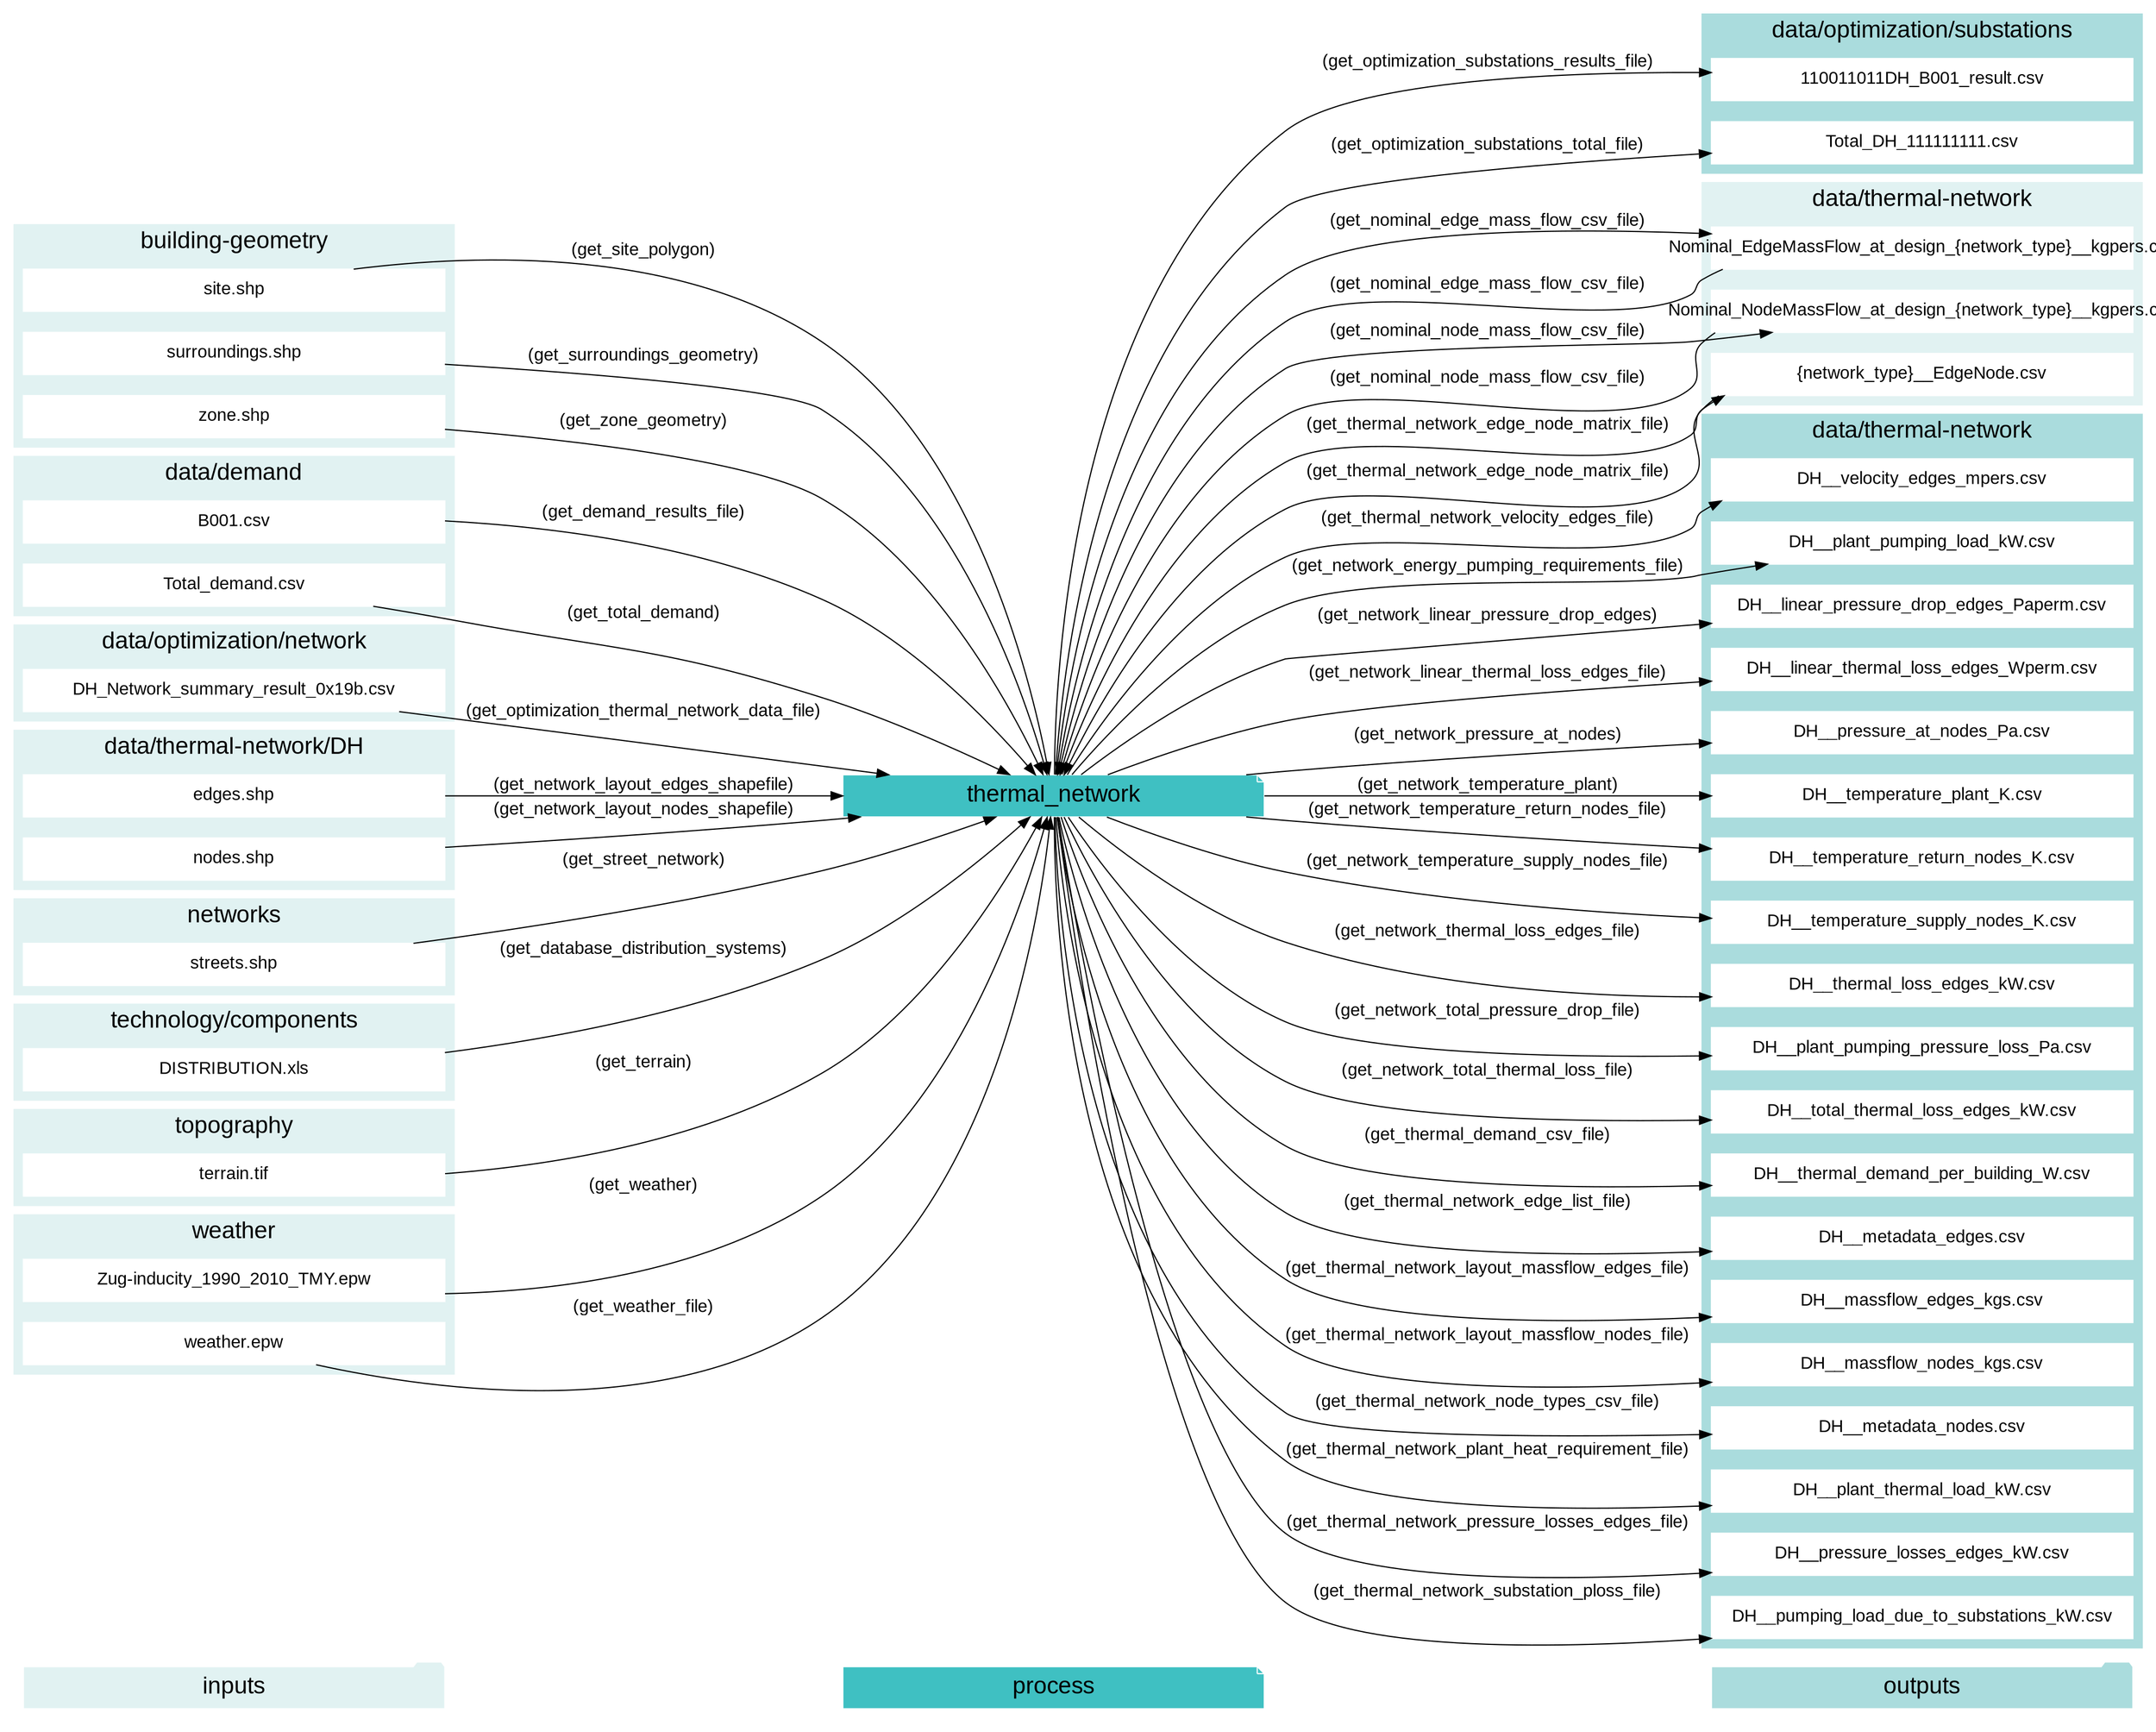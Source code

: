 digraph trace_inputlocator {
    rankdir="LR";
    graph [overlap=false, fontname=arial];
    node [shape=box, style=filled, color=white, fontsize=15, fontname=arial, fixedsize=true, width=5];
    edge [fontname=arial, fontsize = 15]
    newrank=true
    subgraph cluster_legend {
    fontsize=25
    style=invis
    "process"[style=filled, fillcolor="#3FC0C2", shape=note, fontsize=20, fontname="arial"]
    "inputs" [style=filled, shape=folder, color=white, fillcolor="#E1F2F2", fontsize=20]
    "outputs"[style=filled, shape=folder, color=white, fillcolor="#aadcdd", fontsize=20]
    "inputs"->"process"[style=invis]
    "process"->"outputs"[style=invis]
    }
    "thermal_network"[style=filled, color=white, fillcolor="#3FC0C2", shape=note, fontsize=20, fontname=arial];
    subgraph cluster_0_in {
        style = filled;
        color = "#E1F2F2";
        fontsize = 20;
        rank=same;
        label="building-geometry";
        "site.shp"
        "surroundings.shp"
        "zone.shp"
    }
    subgraph cluster_1_in {
        style = filled;
        color = "#E1F2F2";
        fontsize = 20;
        rank=same;
        label="data/demand";
        "B001.csv"
        "Total_demand.csv"
    }
    subgraph cluster_2_in {
        style = filled;
        color = "#E1F2F2";
        fontsize = 20;
        rank=same;
        label="data/optimization/network";
        "DH_Network_summary_result_0x19b.csv"
    }
    subgraph cluster_3_out {
        style = filled;
        color = "#aadcdd";
        fontsize = 20;
        rank=same;
        label="data/optimization/substations";
        "110011011DH_B001_result.csv"
        "Total_DH_111111111.csv"
    }
    subgraph cluster_4_in {
        style = filled;
        color = "#E1F2F2";
        fontsize = 20;
        rank=same;
        label="data/thermal-network";
        "Nominal_EdgeMassFlow_at_design_{network_type}__kgpers.csv"
        "Nominal_NodeMassFlow_at_design_{network_type}__kgpers.csv"
        "{network_type}__EdgeNode.csv"
    }
    subgraph cluster_4_out {
        style = filled;
        color = "#aadcdd";
        fontsize = 20;
        rank=same;
        label="data/thermal-network";
        "DH__plant_pumping_load_kW.csv"
        "DH__linear_pressure_drop_edges_Paperm.csv"
        "DH__linear_thermal_loss_edges_Wperm.csv"
        "DH__pressure_at_nodes_Pa.csv"
        "DH__temperature_plant_K.csv"
        "DH__temperature_return_nodes_K.csv"
        "DH__temperature_supply_nodes_K.csv"
        "DH__thermal_loss_edges_kW.csv"
        "DH__plant_pumping_pressure_loss_Pa.csv"
        "DH__total_thermal_loss_edges_kW.csv"
        "Nominal_EdgeMassFlow_at_design_{network_type}__kgpers.csv"
        "Nominal_NodeMassFlow_at_design_{network_type}__kgpers.csv"
        "DH__thermal_demand_per_building_W.csv"
        "DH__metadata_edges.csv"
        "{network_type}__EdgeNode.csv"
        "DH__massflow_edges_kgs.csv"
        "DH__massflow_nodes_kgs.csv"
        "DH__metadata_nodes.csv"
        "DH__plant_thermal_load_kW.csv"
        "DH__pressure_losses_edges_kW.csv"
        "DH__pumping_load_due_to_substations_kW.csv"
        "DH__velocity_edges_mpers.csv"
    }
    subgraph cluster_5_in {
        style = filled;
        color = "#E1F2F2";
        fontsize = 20;
        rank=same;
        label="data/thermal-network/DH";
        "edges.shp"
        "nodes.shp"
    }
    subgraph cluster_6_in {
        style = filled;
        color = "#E1F2F2";
        fontsize = 20;
        rank=same;
        label="networks";
        "streets.shp"
    }
    subgraph cluster_7_in {
        style = filled;
        color = "#E1F2F2";
        fontsize = 20;
        rank=same;
        label="technology/components";
        "DISTRIBUTION.xls"
    }
    subgraph cluster_8_in {
        style = filled;
        color = "#E1F2F2";
        fontsize = 20;
        rank=same;
        label="topography";
        "terrain.tif"
    }
    subgraph cluster_9_in {
        style = filled;
        color = "#E1F2F2";
        fontsize = 20;
        rank=same;
        label="weather";
        "Zug-inducity_1990_2010_TMY.epw"
        "weather.epw"
    }
    "DISTRIBUTION.xls" -> "thermal_network"[label="(get_database_distribution_systems)"]
    "B001.csv" -> "thermal_network"[label="(get_demand_results_file)"]
    "edges.shp" -> "thermal_network"[label="(get_network_layout_edges_shapefile)"]
    "nodes.shp" -> "thermal_network"[label="(get_network_layout_nodes_shapefile)"]
    "Nominal_EdgeMassFlow_at_design_{network_type}__kgpers.csv" -> "thermal_network"[label="(get_nominal_edge_mass_flow_csv_file)"]
    "Nominal_NodeMassFlow_at_design_{network_type}__kgpers.csv" -> "thermal_network"[label="(get_nominal_node_mass_flow_csv_file)"]
    "DH_Network_summary_result_0x19b.csv" -> "thermal_network"[label="(get_optimization_thermal_network_data_file)"]
    "site.shp" -> "thermal_network"[label="(get_site_polygon)"]
    "streets.shp" -> "thermal_network"[label="(get_street_network)"]
    "surroundings.shp" -> "thermal_network"[label="(get_surroundings_geometry)"]
    "terrain.tif" -> "thermal_network"[label="(get_terrain)"]
    "{network_type}__EdgeNode.csv" -> "thermal_network"[label="(get_thermal_network_edge_node_matrix_file)"]
    "Total_demand.csv" -> "thermal_network"[label="(get_total_demand)"]
    "Zug-inducity_1990_2010_TMY.epw" -> "thermal_network"[label="(get_weather)"]
    "weather.epw" -> "thermal_network"[label="(get_weather_file)"]
    "zone.shp" -> "thermal_network"[label="(get_zone_geometry)"]
    "thermal_network" -> "DH__plant_pumping_load_kW.csv"[label="(get_network_energy_pumping_requirements_file)"]
    "thermal_network" -> "DH__linear_pressure_drop_edges_Paperm.csv"[label="(get_network_linear_pressure_drop_edges)"]
    "thermal_network" -> "DH__linear_thermal_loss_edges_Wperm.csv"[label="(get_network_linear_thermal_loss_edges_file)"]
    "thermal_network" -> "DH__pressure_at_nodes_Pa.csv"[label="(get_network_pressure_at_nodes)"]
    "thermal_network" -> "DH__temperature_plant_K.csv"[label="(get_network_temperature_plant)"]
    "thermal_network" -> "DH__temperature_return_nodes_K.csv"[label="(get_network_temperature_return_nodes_file)"]
    "thermal_network" -> "DH__temperature_supply_nodes_K.csv"[label="(get_network_temperature_supply_nodes_file)"]
    "thermal_network" -> "DH__thermal_loss_edges_kW.csv"[label="(get_network_thermal_loss_edges_file)"]
    "thermal_network" -> "DH__plant_pumping_pressure_loss_Pa.csv"[label="(get_network_total_pressure_drop_file)"]
    "thermal_network" -> "DH__total_thermal_loss_edges_kW.csv"[label="(get_network_total_thermal_loss_file)"]
    "thermal_network" -> "Nominal_EdgeMassFlow_at_design_{network_type}__kgpers.csv"[label="(get_nominal_edge_mass_flow_csv_file)"]
    "thermal_network" -> "Nominal_NodeMassFlow_at_design_{network_type}__kgpers.csv"[label="(get_nominal_node_mass_flow_csv_file)"]
    "thermal_network" -> "110011011DH_B001_result.csv"[label="(get_optimization_substations_results_file)"]
    "thermal_network" -> "Total_DH_111111111.csv"[label="(get_optimization_substations_total_file)"]
    "thermal_network" -> "DH__thermal_demand_per_building_W.csv"[label="(get_thermal_demand_csv_file)"]
    "thermal_network" -> "DH__metadata_edges.csv"[label="(get_thermal_network_edge_list_file)"]
    "thermal_network" -> "{network_type}__EdgeNode.csv"[label="(get_thermal_network_edge_node_matrix_file)"]
    "thermal_network" -> "DH__massflow_edges_kgs.csv"[label="(get_thermal_network_layout_massflow_edges_file)"]
    "thermal_network" -> "DH__massflow_nodes_kgs.csv"[label="(get_thermal_network_layout_massflow_nodes_file)"]
    "thermal_network" -> "DH__metadata_nodes.csv"[label="(get_thermal_network_node_types_csv_file)"]
    "thermal_network" -> "DH__plant_thermal_load_kW.csv"[label="(get_thermal_network_plant_heat_requirement_file)"]
    "thermal_network" -> "DH__pressure_losses_edges_kW.csv"[label="(get_thermal_network_pressure_losses_edges_file)"]
    "thermal_network" -> "DH__pumping_load_due_to_substations_kW.csv"[label="(get_thermal_network_substation_ploss_file)"]
    "thermal_network" -> "DH__velocity_edges_mpers.csv"[label="(get_thermal_network_velocity_edges_file)"]
    }